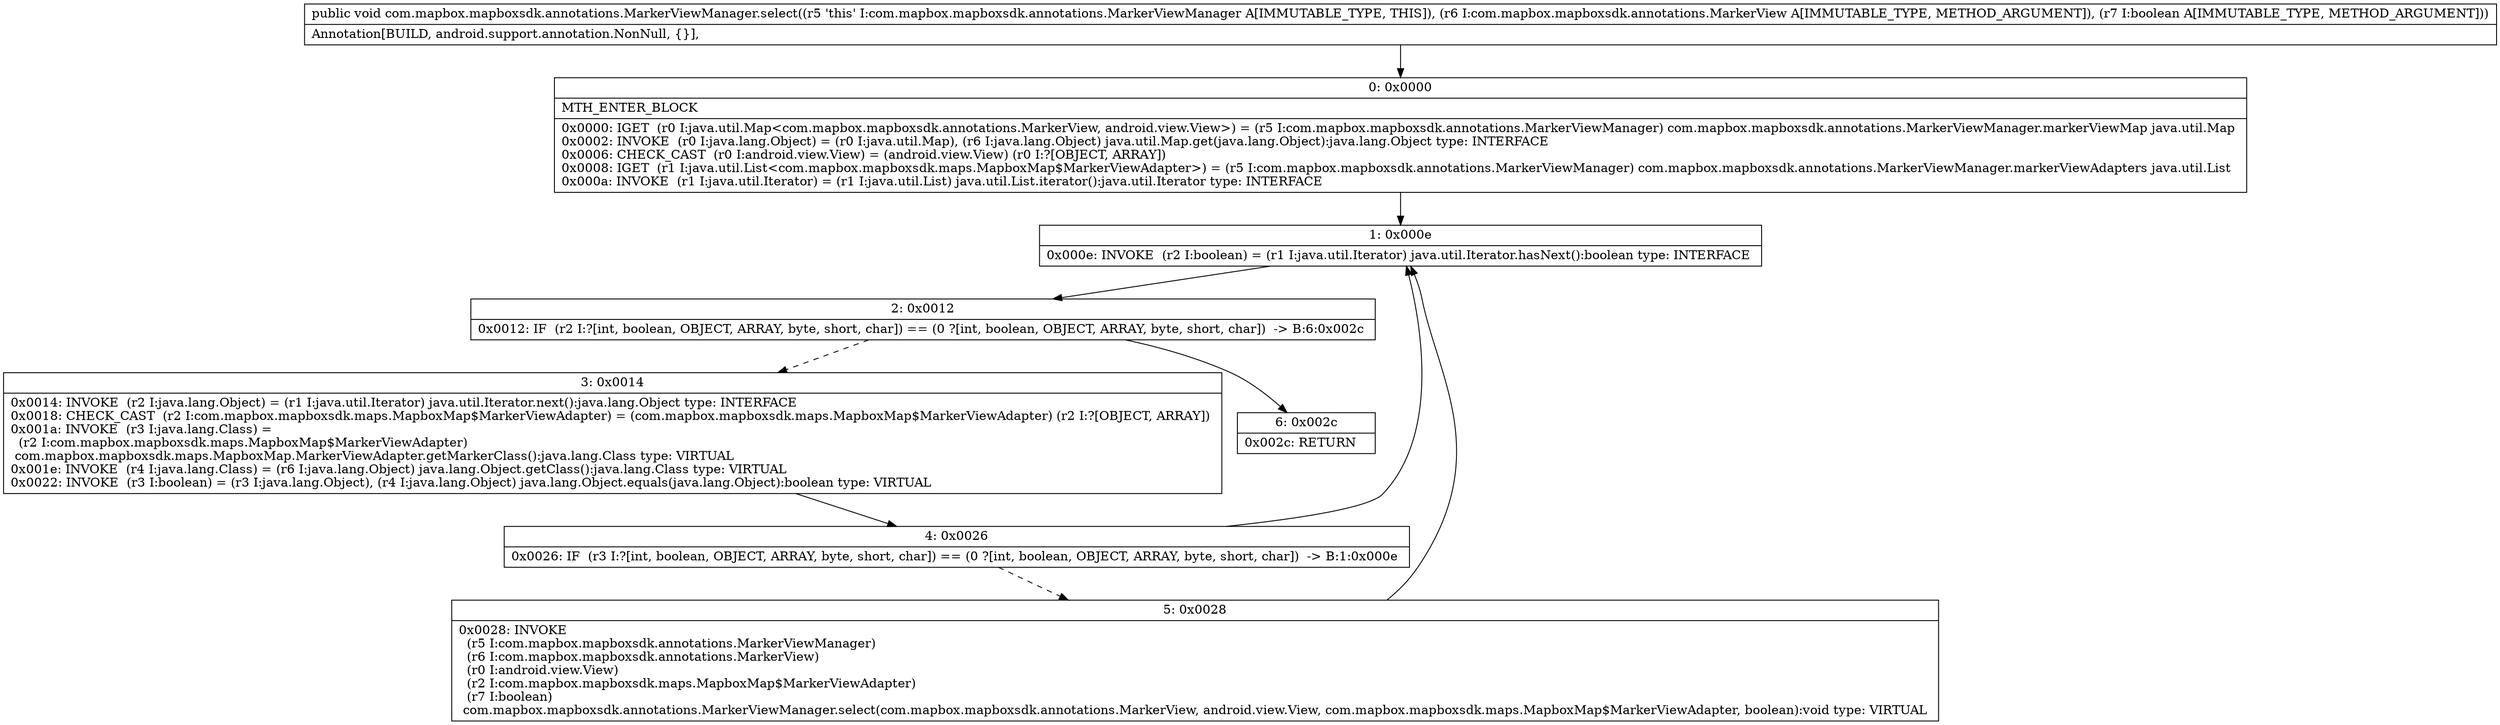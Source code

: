 digraph "CFG forcom.mapbox.mapboxsdk.annotations.MarkerViewManager.select(Lcom\/mapbox\/mapboxsdk\/annotations\/MarkerView;Z)V" {
Node_0 [shape=record,label="{0\:\ 0x0000|MTH_ENTER_BLOCK\l|0x0000: IGET  (r0 I:java.util.Map\<com.mapbox.mapboxsdk.annotations.MarkerView, android.view.View\>) = (r5 I:com.mapbox.mapboxsdk.annotations.MarkerViewManager) com.mapbox.mapboxsdk.annotations.MarkerViewManager.markerViewMap java.util.Map \l0x0002: INVOKE  (r0 I:java.lang.Object) = (r0 I:java.util.Map), (r6 I:java.lang.Object) java.util.Map.get(java.lang.Object):java.lang.Object type: INTERFACE \l0x0006: CHECK_CAST  (r0 I:android.view.View) = (android.view.View) (r0 I:?[OBJECT, ARRAY]) \l0x0008: IGET  (r1 I:java.util.List\<com.mapbox.mapboxsdk.maps.MapboxMap$MarkerViewAdapter\>) = (r5 I:com.mapbox.mapboxsdk.annotations.MarkerViewManager) com.mapbox.mapboxsdk.annotations.MarkerViewManager.markerViewAdapters java.util.List \l0x000a: INVOKE  (r1 I:java.util.Iterator) = (r1 I:java.util.List) java.util.List.iterator():java.util.Iterator type: INTERFACE \l}"];
Node_1 [shape=record,label="{1\:\ 0x000e|0x000e: INVOKE  (r2 I:boolean) = (r1 I:java.util.Iterator) java.util.Iterator.hasNext():boolean type: INTERFACE \l}"];
Node_2 [shape=record,label="{2\:\ 0x0012|0x0012: IF  (r2 I:?[int, boolean, OBJECT, ARRAY, byte, short, char]) == (0 ?[int, boolean, OBJECT, ARRAY, byte, short, char])  \-\> B:6:0x002c \l}"];
Node_3 [shape=record,label="{3\:\ 0x0014|0x0014: INVOKE  (r2 I:java.lang.Object) = (r1 I:java.util.Iterator) java.util.Iterator.next():java.lang.Object type: INTERFACE \l0x0018: CHECK_CAST  (r2 I:com.mapbox.mapboxsdk.maps.MapboxMap$MarkerViewAdapter) = (com.mapbox.mapboxsdk.maps.MapboxMap$MarkerViewAdapter) (r2 I:?[OBJECT, ARRAY]) \l0x001a: INVOKE  (r3 I:java.lang.Class) = \l  (r2 I:com.mapbox.mapboxsdk.maps.MapboxMap$MarkerViewAdapter)\l com.mapbox.mapboxsdk.maps.MapboxMap.MarkerViewAdapter.getMarkerClass():java.lang.Class type: VIRTUAL \l0x001e: INVOKE  (r4 I:java.lang.Class) = (r6 I:java.lang.Object) java.lang.Object.getClass():java.lang.Class type: VIRTUAL \l0x0022: INVOKE  (r3 I:boolean) = (r3 I:java.lang.Object), (r4 I:java.lang.Object) java.lang.Object.equals(java.lang.Object):boolean type: VIRTUAL \l}"];
Node_4 [shape=record,label="{4\:\ 0x0026|0x0026: IF  (r3 I:?[int, boolean, OBJECT, ARRAY, byte, short, char]) == (0 ?[int, boolean, OBJECT, ARRAY, byte, short, char])  \-\> B:1:0x000e \l}"];
Node_5 [shape=record,label="{5\:\ 0x0028|0x0028: INVOKE  \l  (r5 I:com.mapbox.mapboxsdk.annotations.MarkerViewManager)\l  (r6 I:com.mapbox.mapboxsdk.annotations.MarkerView)\l  (r0 I:android.view.View)\l  (r2 I:com.mapbox.mapboxsdk.maps.MapboxMap$MarkerViewAdapter)\l  (r7 I:boolean)\l com.mapbox.mapboxsdk.annotations.MarkerViewManager.select(com.mapbox.mapboxsdk.annotations.MarkerView, android.view.View, com.mapbox.mapboxsdk.maps.MapboxMap$MarkerViewAdapter, boolean):void type: VIRTUAL \l}"];
Node_6 [shape=record,label="{6\:\ 0x002c|0x002c: RETURN   \l}"];
MethodNode[shape=record,label="{public void com.mapbox.mapboxsdk.annotations.MarkerViewManager.select((r5 'this' I:com.mapbox.mapboxsdk.annotations.MarkerViewManager A[IMMUTABLE_TYPE, THIS]), (r6 I:com.mapbox.mapboxsdk.annotations.MarkerView A[IMMUTABLE_TYPE, METHOD_ARGUMENT]), (r7 I:boolean A[IMMUTABLE_TYPE, METHOD_ARGUMENT]))  | Annotation[BUILD, android.support.annotation.NonNull, \{\}], \l}"];
MethodNode -> Node_0;
Node_0 -> Node_1;
Node_1 -> Node_2;
Node_2 -> Node_3[style=dashed];
Node_2 -> Node_6;
Node_3 -> Node_4;
Node_4 -> Node_1;
Node_4 -> Node_5[style=dashed];
Node_5 -> Node_1;
}

